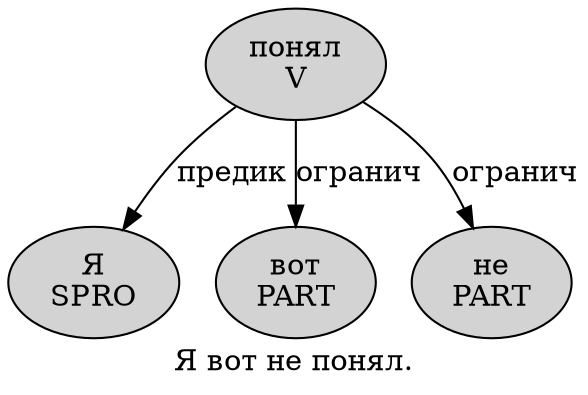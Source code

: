digraph SENTENCE_4530 {
	graph [label="Я вот не понял."]
	node [style=filled]
		0 [label="Я
SPRO" color="" fillcolor=lightgray penwidth=1 shape=ellipse]
		1 [label="вот
PART" color="" fillcolor=lightgray penwidth=1 shape=ellipse]
		2 [label="не
PART" color="" fillcolor=lightgray penwidth=1 shape=ellipse]
		3 [label="понял
V" color="" fillcolor=lightgray penwidth=1 shape=ellipse]
			3 -> 0 [label="предик"]
			3 -> 1 [label="огранич"]
			3 -> 2 [label="огранич"]
}
